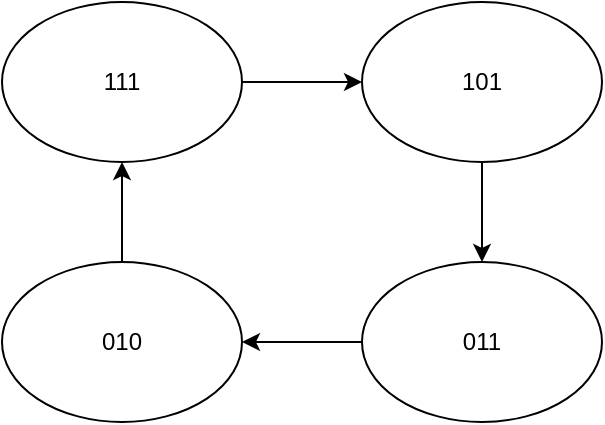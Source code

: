 <mxfile>
    <diagram id="JSh3SbKDRFIl905MicyG" name="Page-1">
        <mxGraphModel dx="687" dy="677" grid="1" gridSize="10" guides="1" tooltips="1" connect="1" arrows="1" fold="1" page="1" pageScale="1" pageWidth="827" pageHeight="1169" math="0" shadow="0">
            <root>
                <mxCell id="0"/>
                <mxCell id="1" parent="0"/>
                <mxCell id="6" style="edgeStyle=none;html=1;exitX=1;exitY=0.5;exitDx=0;exitDy=0;entryX=0;entryY=0.5;entryDx=0;entryDy=0;fontFamily=Helvetica;fontSize=12;fontColor=default;" parent="1" source="2" target="5" edge="1">
                    <mxGeometry relative="1" as="geometry"/>
                </mxCell>
                <mxCell id="2" value="111" style="ellipse;whiteSpace=wrap;html=1;" parent="1" vertex="1">
                    <mxGeometry x="230" y="240" width="120" height="80" as="geometry"/>
                </mxCell>
                <mxCell id="9" style="edgeStyle=none;html=1;exitX=0.5;exitY=0;exitDx=0;exitDy=0;entryX=0.5;entryY=1;entryDx=0;entryDy=0;fontFamily=Helvetica;fontSize=12;fontColor=default;" parent="1" source="3" target="2" edge="1">
                    <mxGeometry relative="1" as="geometry"/>
                </mxCell>
                <mxCell id="3" value="010" style="ellipse;whiteSpace=wrap;html=1;" parent="1" vertex="1">
                    <mxGeometry x="230" y="370" width="120" height="80" as="geometry"/>
                </mxCell>
                <mxCell id="8" style="edgeStyle=none;html=1;fontFamily=Helvetica;fontSize=12;fontColor=default;" parent="1" source="4" target="3" edge="1">
                    <mxGeometry relative="1" as="geometry"/>
                </mxCell>
                <mxCell id="4" value="011" style="ellipse;whiteSpace=wrap;html=1;" parent="1" vertex="1">
                    <mxGeometry x="410" y="370" width="120" height="80" as="geometry"/>
                </mxCell>
                <mxCell id="7" style="edgeStyle=none;html=1;exitX=0.5;exitY=1;exitDx=0;exitDy=0;entryX=0.5;entryY=0;entryDx=0;entryDy=0;fontFamily=Helvetica;fontSize=12;fontColor=default;" parent="1" source="5" target="4" edge="1">
                    <mxGeometry relative="1" as="geometry"/>
                </mxCell>
                <mxCell id="5" value="101" style="ellipse;whiteSpace=wrap;html=1;" parent="1" vertex="1">
                    <mxGeometry x="410" y="240" width="120" height="80" as="geometry"/>
                </mxCell>
            </root>
        </mxGraphModel>
    </diagram>
</mxfile>